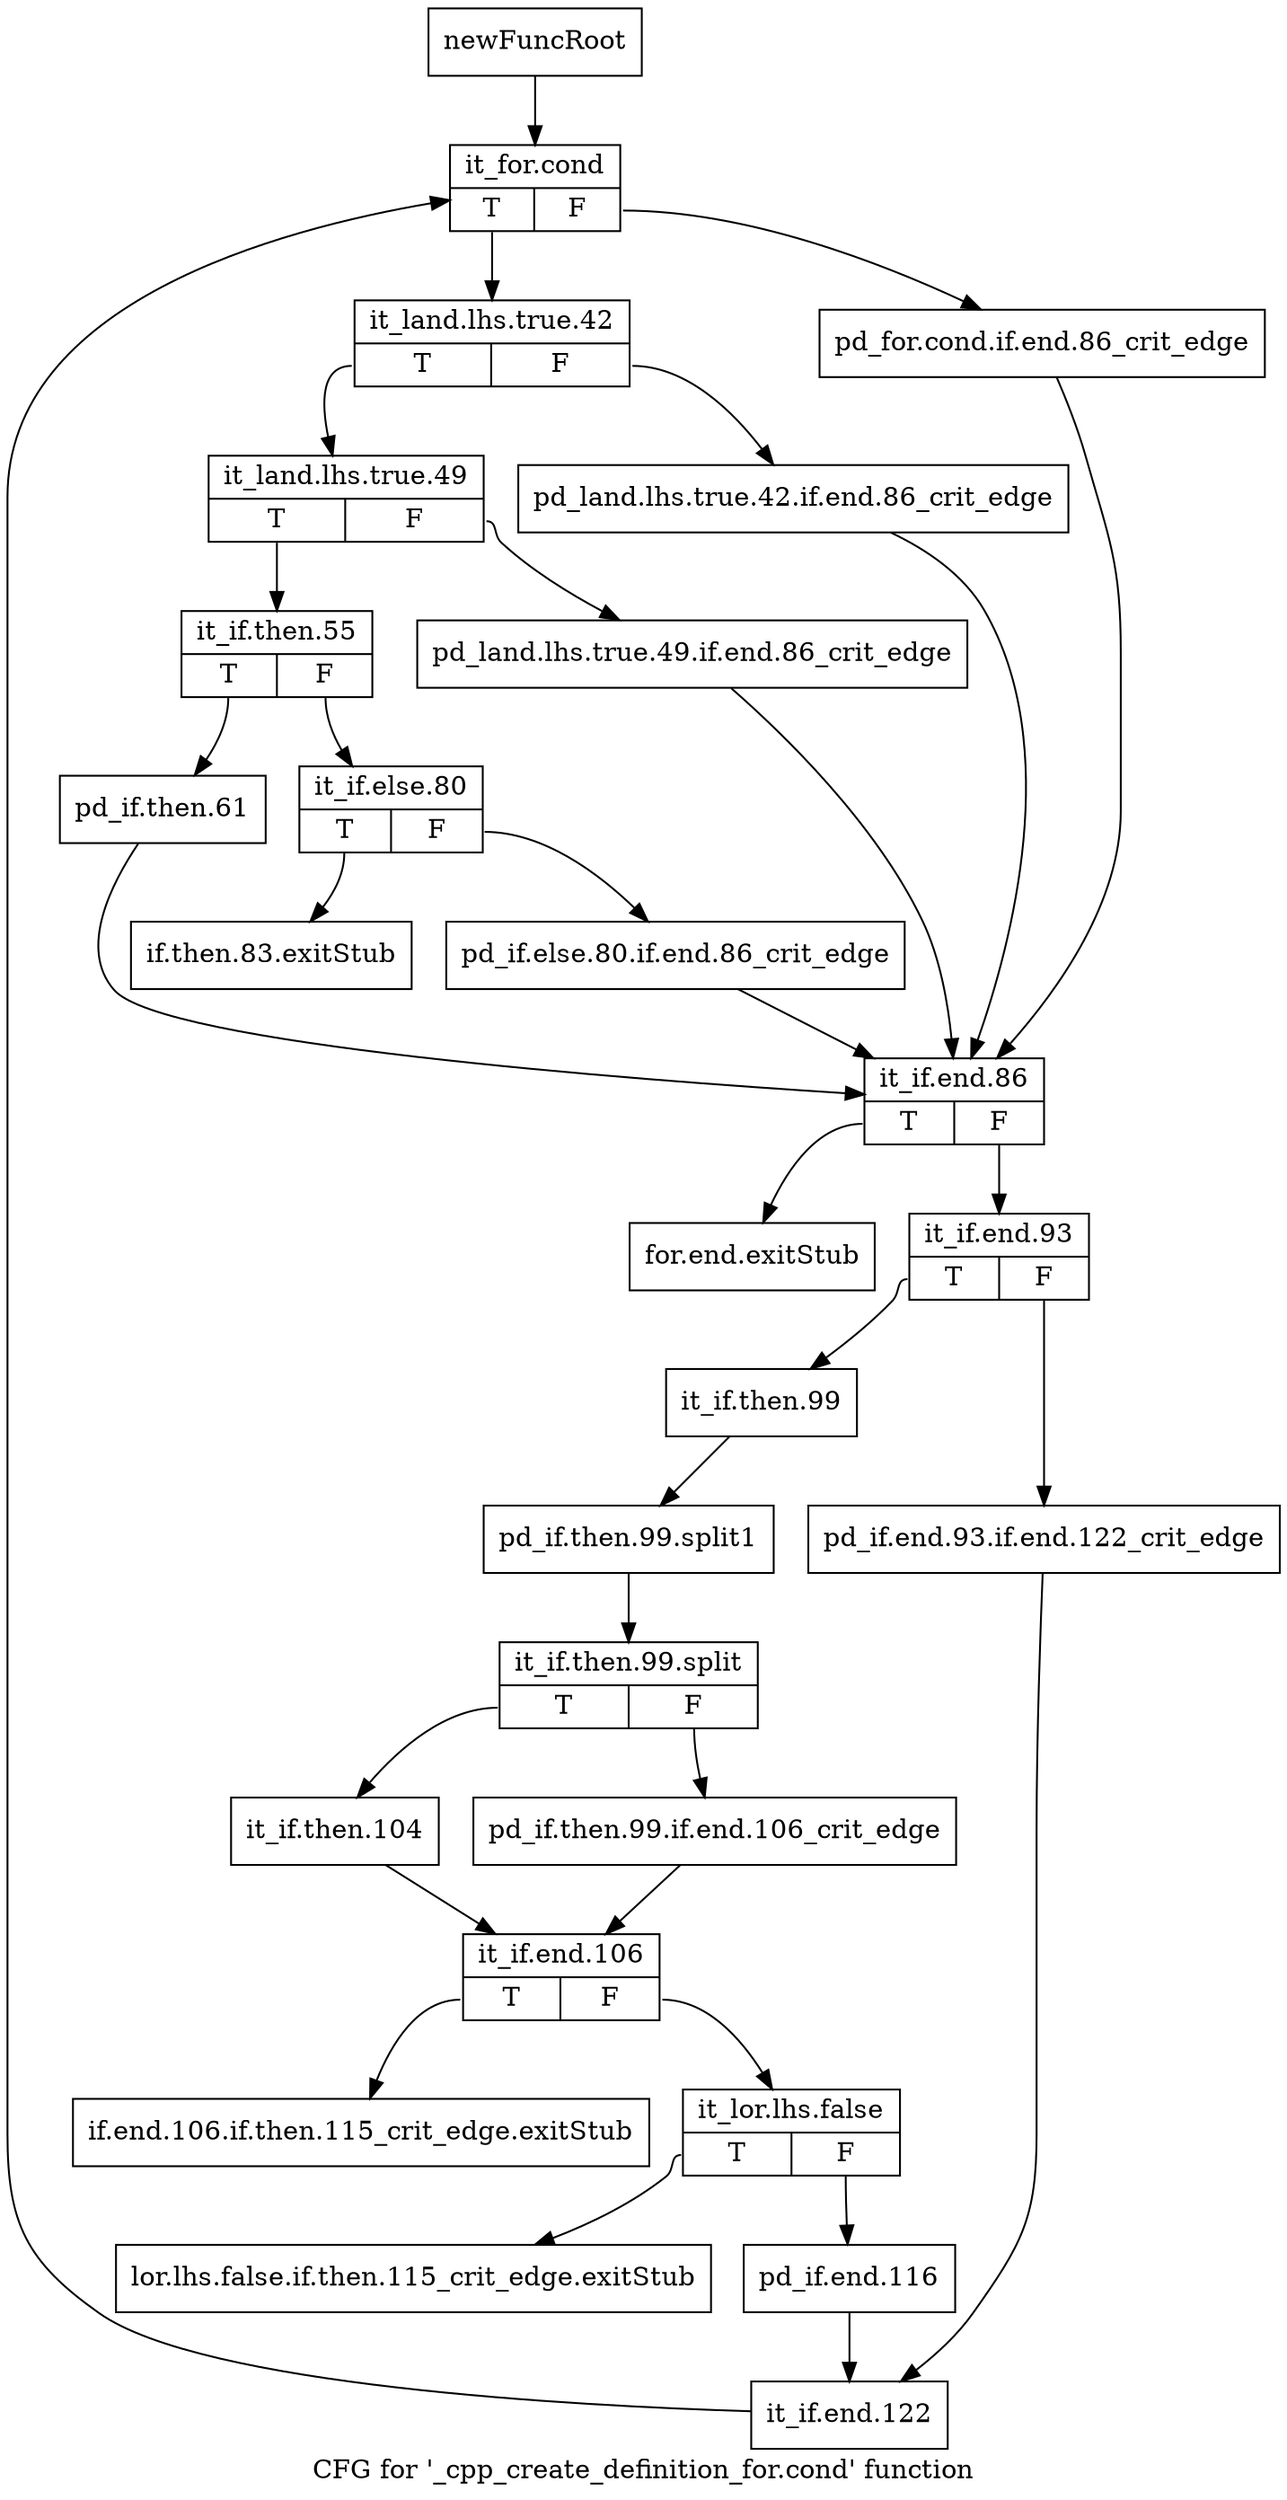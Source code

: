 digraph "CFG for '_cpp_create_definition_for.cond' function" {
	label="CFG for '_cpp_create_definition_for.cond' function";

	Node0xa24e6e0 [shape=record,label="{newFuncRoot}"];
	Node0xa24e6e0 -> Node0xa24e870;
	Node0xa24e730 [shape=record,label="{if.then.83.exitStub}"];
	Node0xa24e780 [shape=record,label="{for.end.exitStub}"];
	Node0xa24e7d0 [shape=record,label="{if.end.106.if.then.115_crit_edge.exitStub}"];
	Node0xa24e820 [shape=record,label="{lor.lhs.false.if.then.115_crit_edge.exitStub}"];
	Node0xa24e870 [shape=record,label="{it_for.cond|{<s0>T|<s1>F}}"];
	Node0xa24e870:s0 -> Node0xa24e910;
	Node0xa24e870:s1 -> Node0xa24e8c0;
	Node0xa24e8c0 [shape=record,label="{pd_for.cond.if.end.86_crit_edge}"];
	Node0xa24e8c0 -> Node0xa24eb90;
	Node0xa24e910 [shape=record,label="{it_land.lhs.true.42|{<s0>T|<s1>F}}"];
	Node0xa24e910:s0 -> Node0xa24e9b0;
	Node0xa24e910:s1 -> Node0xa24e960;
	Node0xa24e960 [shape=record,label="{pd_land.lhs.true.42.if.end.86_crit_edge}"];
	Node0xa24e960 -> Node0xa24eb90;
	Node0xa24e9b0 [shape=record,label="{it_land.lhs.true.49|{<s0>T|<s1>F}}"];
	Node0xa24e9b0:s0 -> Node0xa24ea50;
	Node0xa24e9b0:s1 -> Node0xa24ea00;
	Node0xa24ea00 [shape=record,label="{pd_land.lhs.true.49.if.end.86_crit_edge}"];
	Node0xa24ea00 -> Node0xa24eb90;
	Node0xa24ea50 [shape=record,label="{it_if.then.55|{<s0>T|<s1>F}}"];
	Node0xa24ea50:s0 -> Node0xa24eb40;
	Node0xa24ea50:s1 -> Node0xa24eaa0;
	Node0xa24eaa0 [shape=record,label="{it_if.else.80|{<s0>T|<s1>F}}"];
	Node0xa24eaa0:s0 -> Node0xa24e730;
	Node0xa24eaa0:s1 -> Node0xa24eaf0;
	Node0xa24eaf0 [shape=record,label="{pd_if.else.80.if.end.86_crit_edge}"];
	Node0xa24eaf0 -> Node0xa24eb90;
	Node0xa24eb40 [shape=record,label="{pd_if.then.61}"];
	Node0xa24eb40 -> Node0xa24eb90;
	Node0xa24eb90 [shape=record,label="{it_if.end.86|{<s0>T|<s1>F}}"];
	Node0xa24eb90:s0 -> Node0xa24e780;
	Node0xa24eb90:s1 -> Node0xa24ebe0;
	Node0xa24ebe0 [shape=record,label="{it_if.end.93|{<s0>T|<s1>F}}"];
	Node0xa24ebe0:s0 -> Node0xa24ec80;
	Node0xa24ebe0:s1 -> Node0xa24ec30;
	Node0xa24ec30 [shape=record,label="{pd_if.end.93.if.end.122_crit_edge}"];
	Node0xa24ec30 -> Node0xa24ee60;
	Node0xa24ec80 [shape=record,label="{it_if.then.99}"];
	Node0xa24ec80 -> Node0xf195b50;
	Node0xf195b50 [shape=record,label="{pd_if.then.99.split1}"];
	Node0xf195b50 -> Node0xf195dd0;
	Node0xf195dd0 [shape=record,label="{it_if.then.99.split|{<s0>T|<s1>F}}"];
	Node0xf195dd0:s0 -> Node0xa24ed20;
	Node0xf195dd0:s1 -> Node0xa24ecd0;
	Node0xa24ecd0 [shape=record,label="{pd_if.then.99.if.end.106_crit_edge}"];
	Node0xa24ecd0 -> Node0xa24ed70;
	Node0xa24ed20 [shape=record,label="{it_if.then.104}"];
	Node0xa24ed20 -> Node0xa24ed70;
	Node0xa24ed70 [shape=record,label="{it_if.end.106|{<s0>T|<s1>F}}"];
	Node0xa24ed70:s0 -> Node0xa24e7d0;
	Node0xa24ed70:s1 -> Node0xa24edc0;
	Node0xa24edc0 [shape=record,label="{it_lor.lhs.false|{<s0>T|<s1>F}}"];
	Node0xa24edc0:s0 -> Node0xa24e820;
	Node0xa24edc0:s1 -> Node0xa24ee10;
	Node0xa24ee10 [shape=record,label="{pd_if.end.116}"];
	Node0xa24ee10 -> Node0xa24ee60;
	Node0xa24ee60 [shape=record,label="{it_if.end.122}"];
	Node0xa24ee60 -> Node0xa24e870;
}

